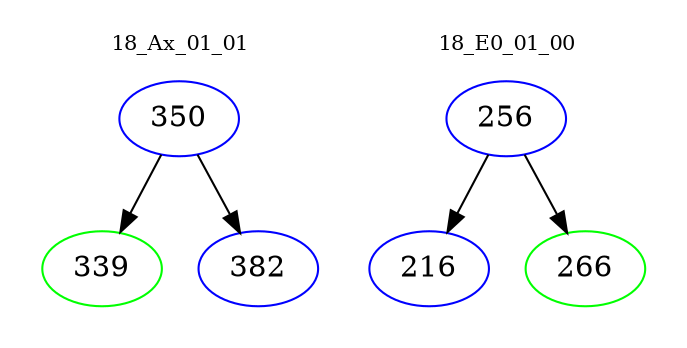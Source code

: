 digraph{
subgraph cluster_0 {
color = white
label = "18_Ax_01_01";
fontsize=10;
T0_350 [label="350", color="blue"]
T0_350 -> T0_339 [color="black"]
T0_339 [label="339", color="green"]
T0_350 -> T0_382 [color="black"]
T0_382 [label="382", color="blue"]
}
subgraph cluster_1 {
color = white
label = "18_E0_01_00";
fontsize=10;
T1_256 [label="256", color="blue"]
T1_256 -> T1_216 [color="black"]
T1_216 [label="216", color="blue"]
T1_256 -> T1_266 [color="black"]
T1_266 [label="266", color="green"]
}
}
